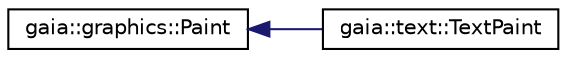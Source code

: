 digraph G
{
  edge [fontname="Helvetica",fontsize="10",labelfontname="Helvetica",labelfontsize="10"];
  node [fontname="Helvetica",fontsize="10",shape=record];
  rankdir=LR;
  Node1 [label="gaia::graphics::Paint",height=0.2,width=0.4,color="black", fillcolor="white", style="filled",URL="$d2/d2b/classgaia_1_1graphics_1_1_paint.html",tooltip="The Paint class holds the style and color information about how to draw geometries, text and bitmaps."];
  Node1 -> Node2 [dir=back,color="midnightblue",fontsize="10",style="solid",fontname="Helvetica"];
  Node2 [label="gaia::text::TextPaint",height=0.2,width=0.4,color="black", fillcolor="white", style="filled",URL="$df/d5c/classgaia_1_1text_1_1_text_paint.html",tooltip="TextPaint is an extension of Paint that leaves room for some extra data used during text measuring an..."];
}
